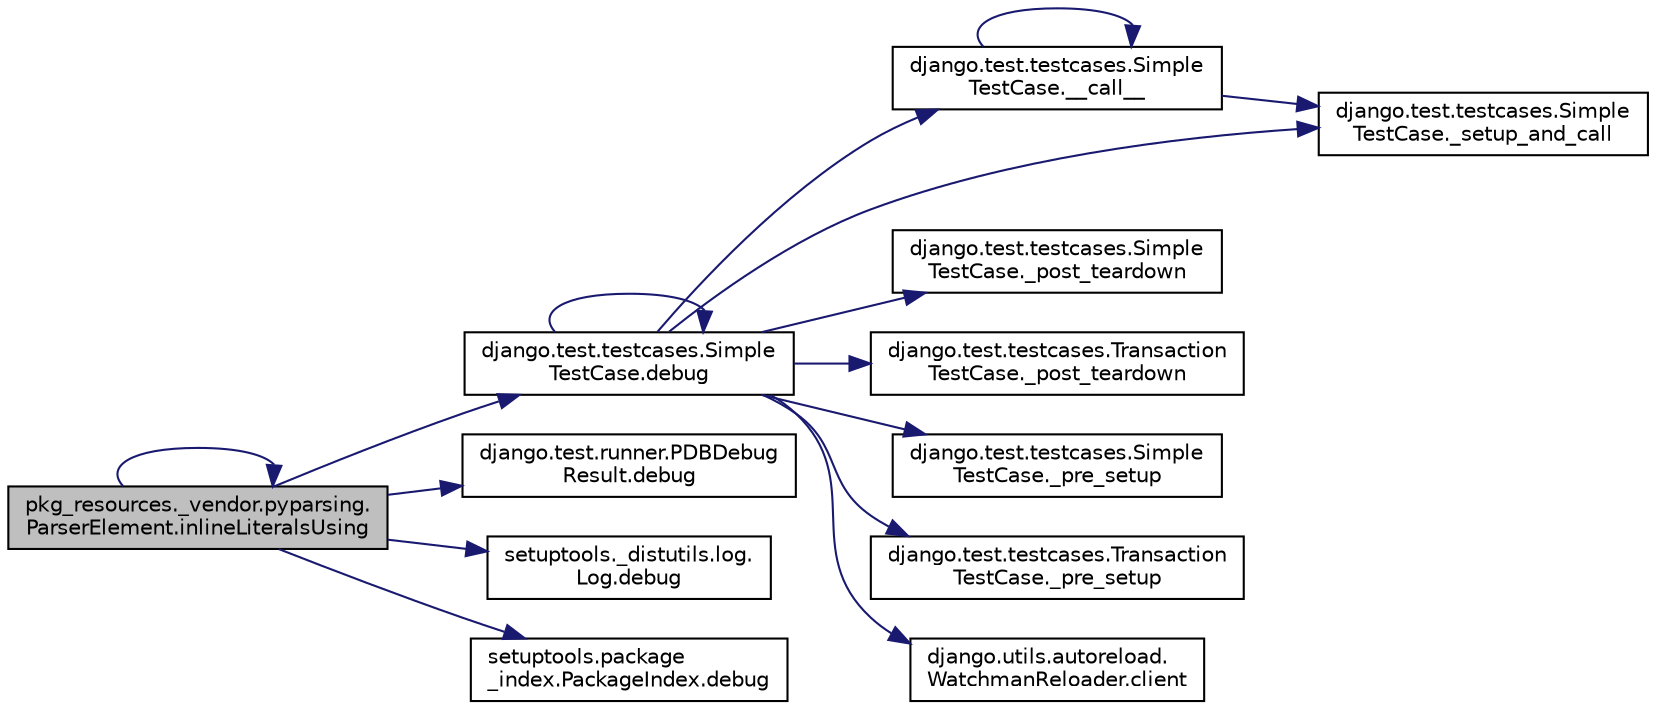 digraph "pkg_resources._vendor.pyparsing.ParserElement.inlineLiteralsUsing"
{
 // LATEX_PDF_SIZE
  edge [fontname="Helvetica",fontsize="10",labelfontname="Helvetica",labelfontsize="10"];
  node [fontname="Helvetica",fontsize="10",shape=record];
  rankdir="LR";
  Node1 [label="pkg_resources._vendor.pyparsing.\lParserElement.inlineLiteralsUsing",height=0.2,width=0.4,color="black", fillcolor="grey75", style="filled", fontcolor="black",tooltip=" "];
  Node1 -> Node2 [color="midnightblue",fontsize="10",style="solid",fontname="Helvetica"];
  Node2 [label="django.test.testcases.Simple\lTestCase.debug",height=0.2,width=0.4,color="black", fillcolor="white", style="filled",URL="$d4/d6b/classdjango_1_1test_1_1testcases_1_1_simple_test_case.html#a6cda8ea44cdc55b7707e665527796e84",tooltip=" "];
  Node2 -> Node3 [color="midnightblue",fontsize="10",style="solid",fontname="Helvetica"];
  Node3 [label="django.test.testcases.Simple\lTestCase.__call__",height=0.2,width=0.4,color="black", fillcolor="white", style="filled",URL="$d4/d6b/classdjango_1_1test_1_1testcases_1_1_simple_test_case.html#afc43d209daeb0583a44d4499d8128a18",tooltip=" "];
  Node3 -> Node3 [color="midnightblue",fontsize="10",style="solid",fontname="Helvetica"];
  Node3 -> Node4 [color="midnightblue",fontsize="10",style="solid",fontname="Helvetica"];
  Node4 [label="django.test.testcases.Simple\lTestCase._setup_and_call",height=0.2,width=0.4,color="black", fillcolor="white", style="filled",URL="$d4/d6b/classdjango_1_1test_1_1testcases_1_1_simple_test_case.html#a3a2da7e431bc522899429533874d94ee",tooltip=" "];
  Node2 -> Node5 [color="midnightblue",fontsize="10",style="solid",fontname="Helvetica"];
  Node5 [label="django.test.testcases.Simple\lTestCase._post_teardown",height=0.2,width=0.4,color="black", fillcolor="white", style="filled",URL="$d4/d6b/classdjango_1_1test_1_1testcases_1_1_simple_test_case.html#a544867447b9c215daca6449e04a8d951",tooltip=" "];
  Node2 -> Node6 [color="midnightblue",fontsize="10",style="solid",fontname="Helvetica"];
  Node6 [label="django.test.testcases.Transaction\lTestCase._post_teardown",height=0.2,width=0.4,color="black", fillcolor="white", style="filled",URL="$d8/d37/classdjango_1_1test_1_1testcases_1_1_transaction_test_case.html#a870dd8b52d90d04733e657abe9e53e44",tooltip=" "];
  Node2 -> Node7 [color="midnightblue",fontsize="10",style="solid",fontname="Helvetica"];
  Node7 [label="django.test.testcases.Simple\lTestCase._pre_setup",height=0.2,width=0.4,color="black", fillcolor="white", style="filled",URL="$d4/d6b/classdjango_1_1test_1_1testcases_1_1_simple_test_case.html#a02587c37e6ca76c017ff0fd704f0de83",tooltip=" "];
  Node2 -> Node8 [color="midnightblue",fontsize="10",style="solid",fontname="Helvetica"];
  Node8 [label="django.test.testcases.Transaction\lTestCase._pre_setup",height=0.2,width=0.4,color="black", fillcolor="white", style="filled",URL="$d8/d37/classdjango_1_1test_1_1testcases_1_1_transaction_test_case.html#a1b0b05177f9fafc01f1e5f31250998a3",tooltip=" "];
  Node2 -> Node4 [color="midnightblue",fontsize="10",style="solid",fontname="Helvetica"];
  Node2 -> Node9 [color="midnightblue",fontsize="10",style="solid",fontname="Helvetica"];
  Node9 [label="django.utils.autoreload.\lWatchmanReloader.client",height=0.2,width=0.4,color="black", fillcolor="white", style="filled",URL="$d5/d97/classdjango_1_1utils_1_1autoreload_1_1_watchman_reloader.html#aac44e2e91b812e6bc637a4f2aec7ff6c",tooltip=" "];
  Node2 -> Node2 [color="midnightblue",fontsize="10",style="solid",fontname="Helvetica"];
  Node1 -> Node10 [color="midnightblue",fontsize="10",style="solid",fontname="Helvetica"];
  Node10 [label="django.test.runner.PDBDebug\lResult.debug",height=0.2,width=0.4,color="black", fillcolor="white", style="filled",URL="$df/de7/classdjango_1_1test_1_1runner_1_1_p_d_b_debug_result.html#a8a3a7086fa11d2746c4667365c10e8cd",tooltip=" "];
  Node1 -> Node11 [color="midnightblue",fontsize="10",style="solid",fontname="Helvetica"];
  Node11 [label="setuptools._distutils.log.\lLog.debug",height=0.2,width=0.4,color="black", fillcolor="white", style="filled",URL="$d8/d63/classsetuptools_1_1__distutils_1_1log_1_1_log.html#ac668001765648f5921e53f615b9a65f5",tooltip=" "];
  Node1 -> Node12 [color="midnightblue",fontsize="10",style="solid",fontname="Helvetica"];
  Node12 [label="setuptools.package\l_index.PackageIndex.debug",height=0.2,width=0.4,color="black", fillcolor="white", style="filled",URL="$d4/dea/classsetuptools_1_1package__index_1_1_package_index.html#a715175e3d5a78ce3dba5ece9e1b311cb",tooltip=" "];
  Node1 -> Node1 [color="midnightblue",fontsize="10",style="solid",fontname="Helvetica"];
}
